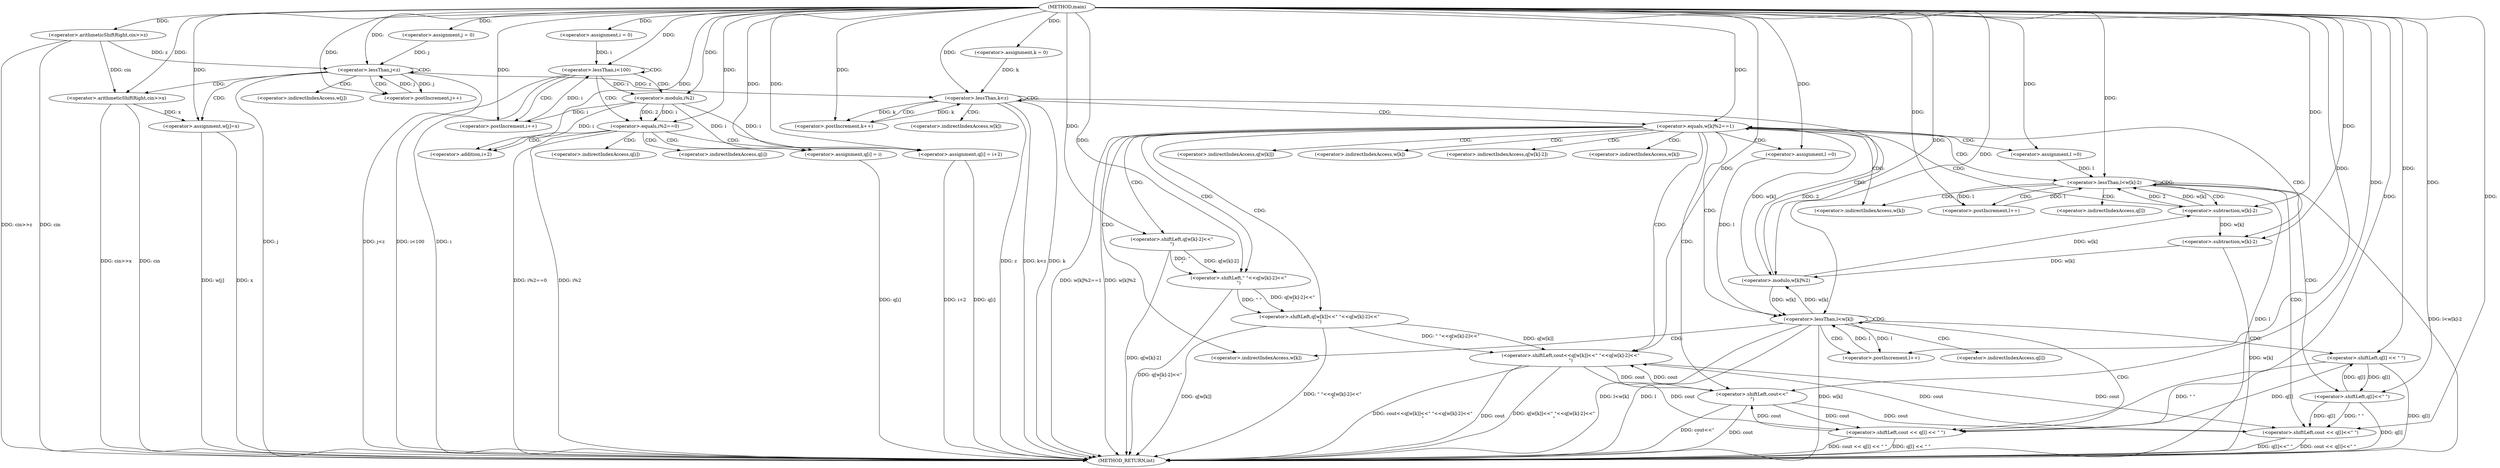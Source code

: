 digraph "main" {  
"1000101" [label = "(METHOD,main)" ]
"1000247" [label = "(METHOD_RETURN,int)" ]
"1000107" [label = "(<operator>.arithmeticShiftRight,cin>>z)" ]
"1000112" [label = "(<operator>.assignment,j = 0)" ]
"1000115" [label = "(<operator>.lessThan,j<z)" ]
"1000118" [label = "(<operator>.postIncrement,j++)" ]
"1000131" [label = "(<operator>.assignment,i = 0)" ]
"1000134" [label = "(<operator>.lessThan,i<100)" ]
"1000137" [label = "(<operator>.postIncrement,i++)" ]
"1000163" [label = "(<operator>.assignment,k = 0)" ]
"1000166" [label = "(<operator>.lessThan,k<z)" ]
"1000169" [label = "(<operator>.postIncrement,k++)" ]
"1000121" [label = "(<operator>.arithmeticShiftRight,cin>>x)" ]
"1000124" [label = "(<operator>.assignment,w[j]=x)" ]
"1000141" [label = "(<operator>.equals,i%2==0)" ]
"1000173" [label = "(<operator>.equals,w[k]%2==1)" ]
"1000147" [label = "(<operator>.assignment,q[i] = i+2)" ]
"1000203" [label = "(<operator>.shiftLeft,cout<<q[w[k]]<<\" \"<<q[w[k]-2]<<\"\n\")" ]
"1000142" [label = "(<operator>.modulo,i%2)" ]
"1000156" [label = "(<operator>.assignment,q[i] = i)" ]
"1000174" [label = "(<operator>.modulo,w[k]%2)" ]
"1000183" [label = "(<operator>.assignment,l =0)" ]
"1000186" [label = "(<operator>.lessThan,l<w[k]-2)" ]
"1000193" [label = "(<operator>.postIncrement,l++)" ]
"1000244" [label = "(<operator>.shiftLeft,cout<<\"\n\")" ]
"1000151" [label = "(<operator>.addition,i+2)" ]
"1000196" [label = "(<operator>.shiftLeft,cout << q[l]<<\" \")" ]
"1000205" [label = "(<operator>.shiftLeft,q[w[k]]<<\" \"<<q[w[k]-2]<<\"\n\")" ]
"1000226" [label = "(<operator>.assignment,l =0)" ]
"1000229" [label = "(<operator>.lessThan,l<w[k])" ]
"1000234" [label = "(<operator>.postIncrement,l++)" ]
"1000188" [label = "(<operator>.subtraction,w[k]-2)" ]
"1000211" [label = "(<operator>.shiftLeft,\" \"<<q[w[k]-2]<<\"\n\")" ]
"1000237" [label = "(<operator>.shiftLeft,cout << q[l] << \" \")" ]
"1000198" [label = "(<operator>.shiftLeft,q[l]<<\" \")" ]
"1000213" [label = "(<operator>.shiftLeft,q[w[k]-2]<<\"\n\")" ]
"1000239" [label = "(<operator>.shiftLeft,q[l] << \" \")" ]
"1000216" [label = "(<operator>.subtraction,w[k]-2)" ]
"1000125" [label = "(<operator>.indirectIndexAccess,w[j])" ]
"1000148" [label = "(<operator>.indirectIndexAccess,q[i])" ]
"1000175" [label = "(<operator>.indirectIndexAccess,w[k])" ]
"1000157" [label = "(<operator>.indirectIndexAccess,q[i])" ]
"1000206" [label = "(<operator>.indirectIndexAccess,q[w[k]])" ]
"1000189" [label = "(<operator>.indirectIndexAccess,w[k])" ]
"1000208" [label = "(<operator>.indirectIndexAccess,w[k])" ]
"1000231" [label = "(<operator>.indirectIndexAccess,w[k])" ]
"1000199" [label = "(<operator>.indirectIndexAccess,q[l])" ]
"1000214" [label = "(<operator>.indirectIndexAccess,q[w[k]-2])" ]
"1000240" [label = "(<operator>.indirectIndexAccess,q[l])" ]
"1000217" [label = "(<operator>.indirectIndexAccess,w[k])" ]
  "1000107" -> "1000247"  [ label = "DDG: cin"] 
  "1000107" -> "1000247"  [ label = "DDG: cin>>z"] 
  "1000115" -> "1000247"  [ label = "DDG: j"] 
  "1000115" -> "1000247"  [ label = "DDG: j<z"] 
  "1000134" -> "1000247"  [ label = "DDG: i"] 
  "1000134" -> "1000247"  [ label = "DDG: i<100"] 
  "1000166" -> "1000247"  [ label = "DDG: k"] 
  "1000166" -> "1000247"  [ label = "DDG: z"] 
  "1000166" -> "1000247"  [ label = "DDG: k<z"] 
  "1000173" -> "1000247"  [ label = "DDG: w[k]%2"] 
  "1000173" -> "1000247"  [ label = "DDG: w[k]%2==1"] 
  "1000229" -> "1000247"  [ label = "DDG: l"] 
  "1000229" -> "1000247"  [ label = "DDG: w[k]"] 
  "1000229" -> "1000247"  [ label = "DDG: l<w[k]"] 
  "1000244" -> "1000247"  [ label = "DDG: cout"] 
  "1000244" -> "1000247"  [ label = "DDG: cout<<\"\n\""] 
  "1000239" -> "1000247"  [ label = "DDG: q[l]"] 
  "1000237" -> "1000247"  [ label = "DDG: q[l] << \" \""] 
  "1000237" -> "1000247"  [ label = "DDG: cout << q[l] << \" \""] 
  "1000186" -> "1000247"  [ label = "DDG: l"] 
  "1000186" -> "1000247"  [ label = "DDG: l<w[k]-2"] 
  "1000203" -> "1000247"  [ label = "DDG: cout"] 
  "1000205" -> "1000247"  [ label = "DDG: q[w[k]]"] 
  "1000216" -> "1000247"  [ label = "DDG: w[k]"] 
  "1000213" -> "1000247"  [ label = "DDG: q[w[k]-2]"] 
  "1000211" -> "1000247"  [ label = "DDG: q[w[k]-2]<<\"\n\""] 
  "1000205" -> "1000247"  [ label = "DDG: \" \"<<q[w[k]-2]<<\"\n\""] 
  "1000203" -> "1000247"  [ label = "DDG: q[w[k]]<<\" \"<<q[w[k]-2]<<\"\n\""] 
  "1000203" -> "1000247"  [ label = "DDG: cout<<q[w[k]]<<\" \"<<q[w[k]-2]<<\"\n\""] 
  "1000198" -> "1000247"  [ label = "DDG: q[l]"] 
  "1000196" -> "1000247"  [ label = "DDG: q[l]<<\" \""] 
  "1000196" -> "1000247"  [ label = "DDG: cout << q[l]<<\" \""] 
  "1000141" -> "1000247"  [ label = "DDG: i%2"] 
  "1000141" -> "1000247"  [ label = "DDG: i%2==0"] 
  "1000156" -> "1000247"  [ label = "DDG: q[i]"] 
  "1000147" -> "1000247"  [ label = "DDG: q[i]"] 
  "1000147" -> "1000247"  [ label = "DDG: i+2"] 
  "1000121" -> "1000247"  [ label = "DDG: cin"] 
  "1000121" -> "1000247"  [ label = "DDG: cin>>x"] 
  "1000124" -> "1000247"  [ label = "DDG: w[j]"] 
  "1000124" -> "1000247"  [ label = "DDG: x"] 
  "1000101" -> "1000107"  [ label = "DDG: "] 
  "1000101" -> "1000112"  [ label = "DDG: "] 
  "1000101" -> "1000131"  [ label = "DDG: "] 
  "1000101" -> "1000163"  [ label = "DDG: "] 
  "1000112" -> "1000115"  [ label = "DDG: j"] 
  "1000118" -> "1000115"  [ label = "DDG: j"] 
  "1000101" -> "1000115"  [ label = "DDG: "] 
  "1000107" -> "1000115"  [ label = "DDG: z"] 
  "1000115" -> "1000118"  [ label = "DDG: j"] 
  "1000101" -> "1000118"  [ label = "DDG: "] 
  "1000121" -> "1000124"  [ label = "DDG: x"] 
  "1000101" -> "1000124"  [ label = "DDG: "] 
  "1000131" -> "1000134"  [ label = "DDG: i"] 
  "1000137" -> "1000134"  [ label = "DDG: i"] 
  "1000101" -> "1000134"  [ label = "DDG: "] 
  "1000101" -> "1000137"  [ label = "DDG: "] 
  "1000142" -> "1000137"  [ label = "DDG: i"] 
  "1000163" -> "1000166"  [ label = "DDG: k"] 
  "1000169" -> "1000166"  [ label = "DDG: k"] 
  "1000101" -> "1000166"  [ label = "DDG: "] 
  "1000115" -> "1000166"  [ label = "DDG: z"] 
  "1000166" -> "1000169"  [ label = "DDG: k"] 
  "1000101" -> "1000169"  [ label = "DDG: "] 
  "1000107" -> "1000121"  [ label = "DDG: cin"] 
  "1000101" -> "1000121"  [ label = "DDG: "] 
  "1000142" -> "1000141"  [ label = "DDG: i"] 
  "1000142" -> "1000141"  [ label = "DDG: 2"] 
  "1000101" -> "1000141"  [ label = "DDG: "] 
  "1000101" -> "1000147"  [ label = "DDG: "] 
  "1000142" -> "1000147"  [ label = "DDG: i"] 
  "1000174" -> "1000173"  [ label = "DDG: 2"] 
  "1000174" -> "1000173"  [ label = "DDG: w[k]"] 
  "1000101" -> "1000173"  [ label = "DDG: "] 
  "1000134" -> "1000142"  [ label = "DDG: i"] 
  "1000101" -> "1000142"  [ label = "DDG: "] 
  "1000142" -> "1000156"  [ label = "DDG: i"] 
  "1000101" -> "1000156"  [ label = "DDG: "] 
  "1000229" -> "1000174"  [ label = "DDG: w[k]"] 
  "1000216" -> "1000174"  [ label = "DDG: w[k]"] 
  "1000101" -> "1000174"  [ label = "DDG: "] 
  "1000101" -> "1000183"  [ label = "DDG: "] 
  "1000244" -> "1000203"  [ label = "DDG: cout"] 
  "1000196" -> "1000203"  [ label = "DDG: cout"] 
  "1000101" -> "1000203"  [ label = "DDG: "] 
  "1000205" -> "1000203"  [ label = "DDG: q[w[k]]"] 
  "1000205" -> "1000203"  [ label = "DDG: \" \"<<q[w[k]-2]<<\"\n\""] 
  "1000142" -> "1000151"  [ label = "DDG: i"] 
  "1000101" -> "1000151"  [ label = "DDG: "] 
  "1000183" -> "1000186"  [ label = "DDG: l"] 
  "1000193" -> "1000186"  [ label = "DDG: l"] 
  "1000101" -> "1000186"  [ label = "DDG: "] 
  "1000188" -> "1000186"  [ label = "DDG: 2"] 
  "1000188" -> "1000186"  [ label = "DDG: w[k]"] 
  "1000186" -> "1000193"  [ label = "DDG: l"] 
  "1000101" -> "1000193"  [ label = "DDG: "] 
  "1000211" -> "1000205"  [ label = "DDG: \" \""] 
  "1000211" -> "1000205"  [ label = "DDG: q[w[k]-2]<<\"\n\""] 
  "1000101" -> "1000226"  [ label = "DDG: "] 
  "1000237" -> "1000244"  [ label = "DDG: cout"] 
  "1000203" -> "1000244"  [ label = "DDG: cout"] 
  "1000101" -> "1000244"  [ label = "DDG: "] 
  "1000174" -> "1000188"  [ label = "DDG: w[k]"] 
  "1000101" -> "1000188"  [ label = "DDG: "] 
  "1000244" -> "1000196"  [ label = "DDG: cout"] 
  "1000203" -> "1000196"  [ label = "DDG: cout"] 
  "1000101" -> "1000196"  [ label = "DDG: "] 
  "1000198" -> "1000196"  [ label = "DDG: \" \""] 
  "1000198" -> "1000196"  [ label = "DDG: q[l]"] 
  "1000101" -> "1000211"  [ label = "DDG: "] 
  "1000213" -> "1000211"  [ label = "DDG: q[w[k]-2]"] 
  "1000213" -> "1000211"  [ label = "DDG: \"\n\""] 
  "1000226" -> "1000229"  [ label = "DDG: l"] 
  "1000234" -> "1000229"  [ label = "DDG: l"] 
  "1000101" -> "1000229"  [ label = "DDG: "] 
  "1000174" -> "1000229"  [ label = "DDG: w[k]"] 
  "1000229" -> "1000234"  [ label = "DDG: l"] 
  "1000101" -> "1000234"  [ label = "DDG: "] 
  "1000239" -> "1000198"  [ label = "DDG: q[l]"] 
  "1000101" -> "1000198"  [ label = "DDG: "] 
  "1000101" -> "1000213"  [ label = "DDG: "] 
  "1000244" -> "1000237"  [ label = "DDG: cout"] 
  "1000203" -> "1000237"  [ label = "DDG: cout"] 
  "1000101" -> "1000237"  [ label = "DDG: "] 
  "1000239" -> "1000237"  [ label = "DDG: \" \""] 
  "1000239" -> "1000237"  [ label = "DDG: q[l]"] 
  "1000198" -> "1000239"  [ label = "DDG: q[l]"] 
  "1000101" -> "1000239"  [ label = "DDG: "] 
  "1000188" -> "1000216"  [ label = "DDG: w[k]"] 
  "1000101" -> "1000216"  [ label = "DDG: "] 
  "1000115" -> "1000125"  [ label = "CDG: "] 
  "1000115" -> "1000118"  [ label = "CDG: "] 
  "1000115" -> "1000121"  [ label = "CDG: "] 
  "1000115" -> "1000124"  [ label = "CDG: "] 
  "1000115" -> "1000115"  [ label = "CDG: "] 
  "1000134" -> "1000142"  [ label = "CDG: "] 
  "1000134" -> "1000141"  [ label = "CDG: "] 
  "1000134" -> "1000137"  [ label = "CDG: "] 
  "1000134" -> "1000134"  [ label = "CDG: "] 
  "1000166" -> "1000174"  [ label = "CDG: "] 
  "1000166" -> "1000166"  [ label = "CDG: "] 
  "1000166" -> "1000175"  [ label = "CDG: "] 
  "1000166" -> "1000169"  [ label = "CDG: "] 
  "1000166" -> "1000173"  [ label = "CDG: "] 
  "1000141" -> "1000156"  [ label = "CDG: "] 
  "1000141" -> "1000148"  [ label = "CDG: "] 
  "1000141" -> "1000157"  [ label = "CDG: "] 
  "1000141" -> "1000151"  [ label = "CDG: "] 
  "1000141" -> "1000147"  [ label = "CDG: "] 
  "1000173" -> "1000211"  [ label = "CDG: "] 
  "1000173" -> "1000208"  [ label = "CDG: "] 
  "1000173" -> "1000244"  [ label = "CDG: "] 
  "1000173" -> "1000216"  [ label = "CDG: "] 
  "1000173" -> "1000183"  [ label = "CDG: "] 
  "1000173" -> "1000188"  [ label = "CDG: "] 
  "1000173" -> "1000206"  [ label = "CDG: "] 
  "1000173" -> "1000214"  [ label = "CDG: "] 
  "1000173" -> "1000217"  [ label = "CDG: "] 
  "1000173" -> "1000226"  [ label = "CDG: "] 
  "1000173" -> "1000213"  [ label = "CDG: "] 
  "1000173" -> "1000229"  [ label = "CDG: "] 
  "1000173" -> "1000186"  [ label = "CDG: "] 
  "1000173" -> "1000189"  [ label = "CDG: "] 
  "1000173" -> "1000203"  [ label = "CDG: "] 
  "1000173" -> "1000205"  [ label = "CDG: "] 
  "1000173" -> "1000231"  [ label = "CDG: "] 
  "1000186" -> "1000199"  [ label = "CDG: "] 
  "1000186" -> "1000188"  [ label = "CDG: "] 
  "1000186" -> "1000198"  [ label = "CDG: "] 
  "1000186" -> "1000186"  [ label = "CDG: "] 
  "1000186" -> "1000189"  [ label = "CDG: "] 
  "1000186" -> "1000196"  [ label = "CDG: "] 
  "1000186" -> "1000193"  [ label = "CDG: "] 
  "1000229" -> "1000240"  [ label = "CDG: "] 
  "1000229" -> "1000239"  [ label = "CDG: "] 
  "1000229" -> "1000229"  [ label = "CDG: "] 
  "1000229" -> "1000234"  [ label = "CDG: "] 
  "1000229" -> "1000237"  [ label = "CDG: "] 
  "1000229" -> "1000231"  [ label = "CDG: "] 
}
